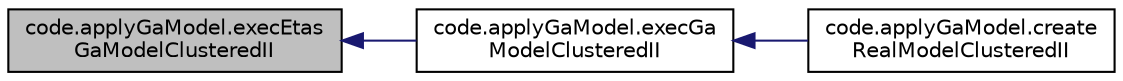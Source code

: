 digraph "code.applyGaModel.execEtasGaModelClusteredII"
{
  edge [fontname="Helvetica",fontsize="10",labelfontname="Helvetica",labelfontsize="10"];
  node [fontname="Helvetica",fontsize="10",shape=record];
  rankdir="LR";
  Node25 [label="code.applyGaModel.execEtas\lGaModelClusteredII",height=0.2,width=0.4,color="black", fillcolor="grey75", style="filled", fontcolor="black"];
  Node25 -> Node26 [dir="back",color="midnightblue",fontsize="10",style="solid",fontname="Helvetica"];
  Node26 [label="code.applyGaModel.execGa\lModelClusteredII",height=0.2,width=0.4,color="black", fillcolor="white", style="filled",URL="$namespacecode_1_1apply_ga_model.html#ae7b55f3e8470d957107bbc092724a75a"];
  Node26 -> Node27 [dir="back",color="midnightblue",fontsize="10",style="solid",fontname="Helvetica"];
  Node27 [label="code.applyGaModel.create\lRealModelClusteredII",height=0.2,width=0.4,color="black", fillcolor="white", style="filled",URL="$namespacecode_1_1apply_ga_model.html#a5b912584423540d386d79d90e4382d14"];
}
